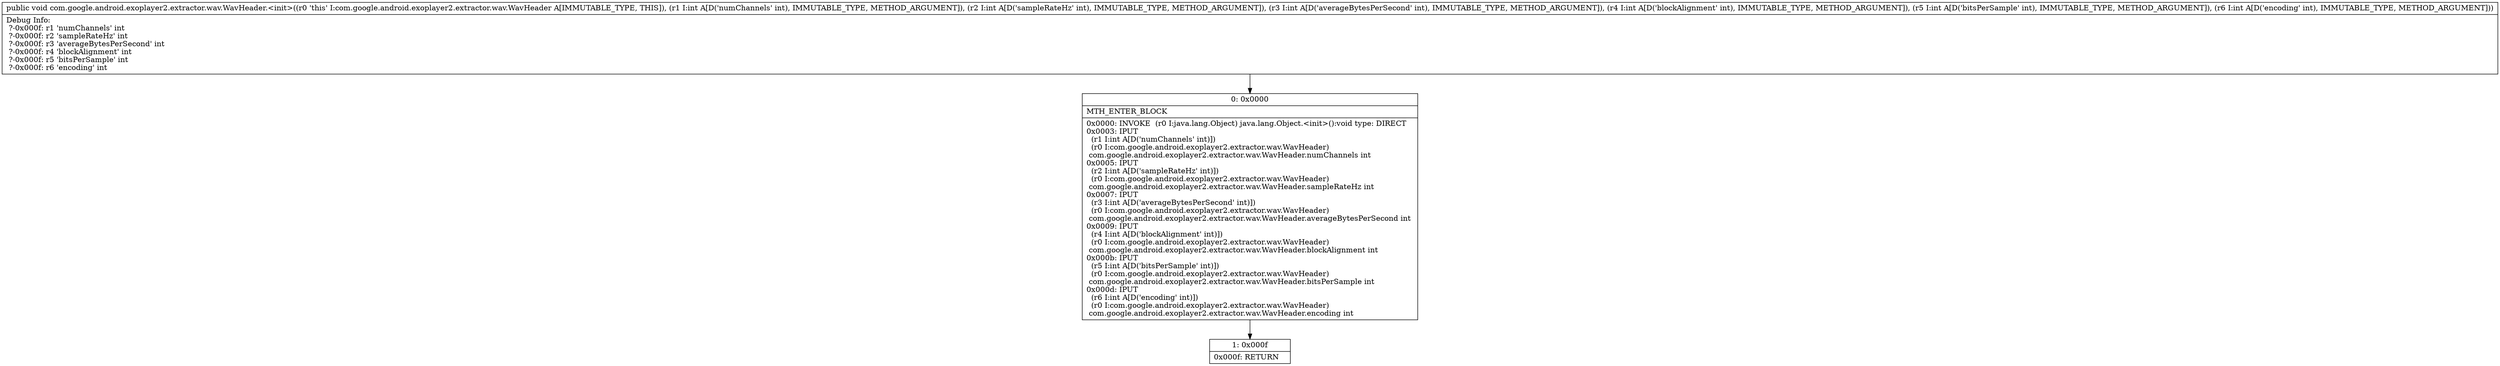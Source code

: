 digraph "CFG forcom.google.android.exoplayer2.extractor.wav.WavHeader.\<init\>(IIIIII)V" {
Node_0 [shape=record,label="{0\:\ 0x0000|MTH_ENTER_BLOCK\l|0x0000: INVOKE  (r0 I:java.lang.Object) java.lang.Object.\<init\>():void type: DIRECT \l0x0003: IPUT  \l  (r1 I:int A[D('numChannels' int)])\l  (r0 I:com.google.android.exoplayer2.extractor.wav.WavHeader)\l com.google.android.exoplayer2.extractor.wav.WavHeader.numChannels int \l0x0005: IPUT  \l  (r2 I:int A[D('sampleRateHz' int)])\l  (r0 I:com.google.android.exoplayer2.extractor.wav.WavHeader)\l com.google.android.exoplayer2.extractor.wav.WavHeader.sampleRateHz int \l0x0007: IPUT  \l  (r3 I:int A[D('averageBytesPerSecond' int)])\l  (r0 I:com.google.android.exoplayer2.extractor.wav.WavHeader)\l com.google.android.exoplayer2.extractor.wav.WavHeader.averageBytesPerSecond int \l0x0009: IPUT  \l  (r4 I:int A[D('blockAlignment' int)])\l  (r0 I:com.google.android.exoplayer2.extractor.wav.WavHeader)\l com.google.android.exoplayer2.extractor.wav.WavHeader.blockAlignment int \l0x000b: IPUT  \l  (r5 I:int A[D('bitsPerSample' int)])\l  (r0 I:com.google.android.exoplayer2.extractor.wav.WavHeader)\l com.google.android.exoplayer2.extractor.wav.WavHeader.bitsPerSample int \l0x000d: IPUT  \l  (r6 I:int A[D('encoding' int)])\l  (r0 I:com.google.android.exoplayer2.extractor.wav.WavHeader)\l com.google.android.exoplayer2.extractor.wav.WavHeader.encoding int \l}"];
Node_1 [shape=record,label="{1\:\ 0x000f|0x000f: RETURN   \l}"];
MethodNode[shape=record,label="{public void com.google.android.exoplayer2.extractor.wav.WavHeader.\<init\>((r0 'this' I:com.google.android.exoplayer2.extractor.wav.WavHeader A[IMMUTABLE_TYPE, THIS]), (r1 I:int A[D('numChannels' int), IMMUTABLE_TYPE, METHOD_ARGUMENT]), (r2 I:int A[D('sampleRateHz' int), IMMUTABLE_TYPE, METHOD_ARGUMENT]), (r3 I:int A[D('averageBytesPerSecond' int), IMMUTABLE_TYPE, METHOD_ARGUMENT]), (r4 I:int A[D('blockAlignment' int), IMMUTABLE_TYPE, METHOD_ARGUMENT]), (r5 I:int A[D('bitsPerSample' int), IMMUTABLE_TYPE, METHOD_ARGUMENT]), (r6 I:int A[D('encoding' int), IMMUTABLE_TYPE, METHOD_ARGUMENT]))  | Debug Info:\l  ?\-0x000f: r1 'numChannels' int\l  ?\-0x000f: r2 'sampleRateHz' int\l  ?\-0x000f: r3 'averageBytesPerSecond' int\l  ?\-0x000f: r4 'blockAlignment' int\l  ?\-0x000f: r5 'bitsPerSample' int\l  ?\-0x000f: r6 'encoding' int\l}"];
MethodNode -> Node_0;
Node_0 -> Node_1;
}

